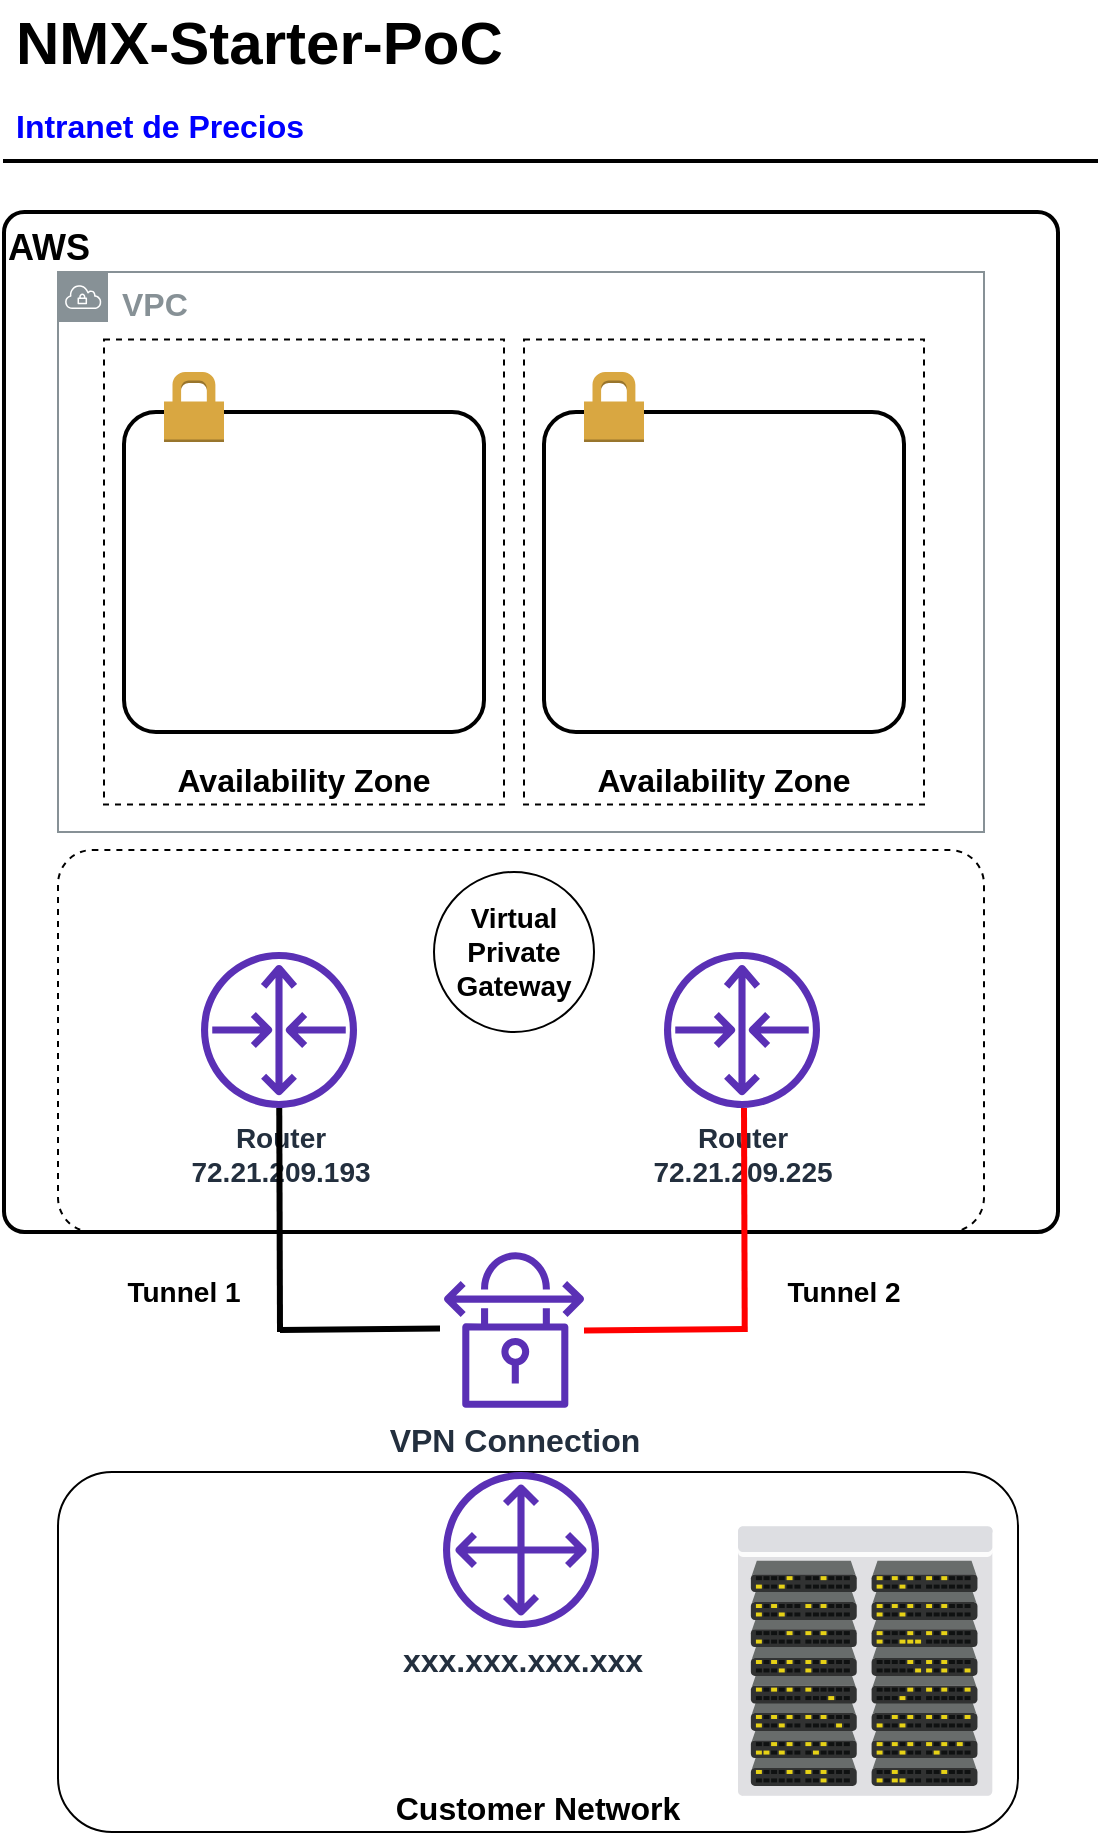 <mxfile version="13.5.7" type="device"><diagram id="Ht1M8jgEwFfnCIfOTk4-" name="Page-1"><mxGraphModel dx="1422" dy="822" grid="1" gridSize="10" guides="1" tooltips="1" connect="1" arrows="1" fold="1" page="1" pageScale="1" pageWidth="1400" pageHeight="2000" math="0" shadow="0"><root><mxCell id="0"/><mxCell id="1" parent="0"/><mxCell id="3jy3yB1aXVWg1WfaucLL-14" value="" style="rounded=1;whiteSpace=wrap;html=1;dashed=1;fillColor=none;arcSize=9;" parent="1" vertex="1"><mxGeometry x="80" y="489" width="463" height="191" as="geometry"/></mxCell><mxCell id="3jy3yB1aXVWg1WfaucLL-30" value="AWS" style="rounded=1;arcSize=2;fillColor=none;gradientColor=none;strokeWidth=2;fontStyle=1;verticalAlign=top;align=left;fontSize=18;" parent="1" vertex="1"><mxGeometry x="53" y="170" width="527" height="510" as="geometry"/></mxCell><mxCell id="-QjtrjUzRDEMRZ5MF8oH-47" value="NMX-Starter-PoC" style="text;html=1;resizable=0;points=[];autosize=1;align=left;verticalAlign=top;spacingTop=-4;fontSize=30;fontStyle=1" parent="1" vertex="1"><mxGeometry x="56.5" y="64.5" width="260" height="40" as="geometry"/></mxCell><mxCell id="-QjtrjUzRDEMRZ5MF8oH-48" value="Intranet de Precios" style="text;html=1;resizable=0;points=[];autosize=1;align=left;verticalAlign=top;spacingTop=-4;fontSize=16;fontColor=#0000FF;fontStyle=1" parent="1" vertex="1"><mxGeometry x="56.5" y="114.5" width="160" height="20" as="geometry"/></mxCell><mxCell id="SCVMTBWpLvtzJIhz15lM-1" value="" style="line;strokeWidth=2;html=1;fontSize=14;" parent="1" vertex="1"><mxGeometry x="52.5" y="139.5" width="547.5" height="10" as="geometry"/></mxCell><mxCell id="3jy3yB1aXVWg1WfaucLL-1" value="&lt;font style=&quot;font-size: 16px&quot;&gt;&lt;b&gt;VPC&lt;/b&gt;&lt;/font&gt;" style="outlineConnect=0;gradientColor=none;html=1;whiteSpace=wrap;fontSize=12;fontStyle=0;shape=mxgraph.aws4.group;grIcon=mxgraph.aws4.group_vpc;strokeColor=#879196;fillColor=none;verticalAlign=top;align=left;spacingLeft=30;fontColor=#879196;dashed=0;" parent="1" vertex="1"><mxGeometry x="80" y="200" width="463" height="280" as="geometry"/></mxCell><mxCell id="3jy3yB1aXVWg1WfaucLL-3" value="" style="rounded=1;arcSize=10;dashed=0;fillColor=none;gradientColor=none;strokeWidth=2;" parent="1" vertex="1"><mxGeometry x="113" y="270" width="180" height="160" as="geometry"/></mxCell><mxCell id="3jy3yB1aXVWg1WfaucLL-4" value="" style="dashed=0;html=1;shape=mxgraph.aws3.permissions;fillColor=#D9A741;gradientColor=none;dashed=0;" parent="1" vertex="1"><mxGeometry x="133" y="250" width="30" height="35" as="geometry"/></mxCell><mxCell id="3jy3yB1aXVWg1WfaucLL-7" value="&lt;b&gt;&lt;font style=&quot;font-size: 16px&quot;&gt;Availability Zone&lt;/font&gt;&lt;/b&gt;" style="rounded=0;whiteSpace=wrap;html=1;fillColor=none;dashed=1;verticalAlign=bottom;" parent="1" vertex="1"><mxGeometry x="103" y="233.75" width="200" height="232.5" as="geometry"/></mxCell><mxCell id="3jy3yB1aXVWg1WfaucLL-8" value="" style="rounded=1;arcSize=10;dashed=0;fillColor=none;gradientColor=none;strokeWidth=2;" parent="1" vertex="1"><mxGeometry x="323" y="270" width="180" height="160" as="geometry"/></mxCell><mxCell id="3jy3yB1aXVWg1WfaucLL-9" value="" style="dashed=0;html=1;shape=mxgraph.aws3.permissions;fillColor=#D9A741;gradientColor=none;dashed=0;" parent="1" vertex="1"><mxGeometry x="343" y="250" width="30" height="35" as="geometry"/></mxCell><mxCell id="3jy3yB1aXVWg1WfaucLL-10" value="&lt;b style=&quot;font-size: 16px;&quot;&gt;Availability Zone&lt;/b&gt;" style="rounded=0;whiteSpace=wrap;html=1;fillColor=none;dashed=1;verticalAlign=bottom;fontSize=16;" parent="1" vertex="1"><mxGeometry x="313" y="233.75" width="200" height="232.5" as="geometry"/></mxCell><mxCell id="3jy3yB1aXVWg1WfaucLL-11" value="&lt;b style=&quot;font-size: 14px&quot;&gt;Router&lt;br&gt;72.21.209.193&lt;br&gt;&lt;/b&gt;" style="outlineConnect=0;fontColor=#232F3E;gradientColor=none;fillColor=#5A30B5;strokeColor=none;dashed=0;verticalLabelPosition=bottom;verticalAlign=top;align=center;html=1;fontSize=12;fontStyle=0;aspect=fixed;pointerEvents=1;shape=mxgraph.aws4.router;" parent="1" vertex="1"><mxGeometry x="151.5" y="540" width="78" height="78" as="geometry"/></mxCell><mxCell id="3jy3yB1aXVWg1WfaucLL-12" value="&lt;b style=&quot;font-size: 14px&quot;&gt;Router&lt;br&gt;72.21.209.225&lt;br&gt;&lt;/b&gt;" style="outlineConnect=0;fontColor=#232F3E;gradientColor=none;fillColor=#5A30B5;strokeColor=none;dashed=0;verticalLabelPosition=bottom;verticalAlign=top;align=center;html=1;fontSize=12;fontStyle=0;aspect=fixed;pointerEvents=1;shape=mxgraph.aws4.router;" parent="1" vertex="1"><mxGeometry x="383" y="540" width="78" height="78" as="geometry"/></mxCell><mxCell id="3jy3yB1aXVWg1WfaucLL-15" value="&lt;b style=&quot;font-size: 14px;&quot;&gt;Virtual Private Gateway&lt;/b&gt;" style="ellipse;whiteSpace=wrap;html=1;aspect=fixed;fillColor=none;fontSize=14;" parent="1" vertex="1"><mxGeometry x="268" y="500" width="80" height="80" as="geometry"/></mxCell><mxCell id="3jy3yB1aXVWg1WfaucLL-19" value="" style="endArrow=none;html=1;strokeWidth=3;" parent="1" target="3jy3yB1aXVWg1WfaucLL-11" edge="1"><mxGeometry width="50" height="50" relative="1" as="geometry"><mxPoint x="191" y="730" as="sourcePoint"/><mxPoint x="683" y="650" as="targetPoint"/></mxGeometry></mxCell><mxCell id="3jy3yB1aXVWg1WfaucLL-22" value="&lt;font style=&quot;font-size: 16px&quot;&gt;&lt;b&gt;VPN Connection&lt;/b&gt;&lt;/font&gt;" style="outlineConnect=0;fontColor=#232F3E;gradientColor=none;fillColor=#5A30B5;strokeColor=none;dashed=0;verticalLabelPosition=bottom;verticalAlign=top;align=center;html=1;fontSize=12;fontStyle=0;aspect=fixed;pointerEvents=1;shape=mxgraph.aws4.vpn_connection;" parent="1" vertex="1"><mxGeometry x="273" y="690" width="70" height="78" as="geometry"/></mxCell><mxCell id="3jy3yB1aXVWg1WfaucLL-23" value="" style="endArrow=none;html=1;strokeWidth=3;" parent="1" edge="1"><mxGeometry width="50" height="50" relative="1" as="geometry"><mxPoint x="191" y="729" as="sourcePoint"/><mxPoint x="271" y="728.304" as="targetPoint"/></mxGeometry></mxCell><mxCell id="3jy3yB1aXVWg1WfaucLL-28" value="" style="endArrow=none;html=1;strokeWidth=3;strokeColor=#FF0000;" parent="1" edge="1"><mxGeometry width="50" height="50" relative="1" as="geometry"><mxPoint x="343" y="729.2" as="sourcePoint"/><mxPoint x="423" y="728.504" as="targetPoint"/></mxGeometry></mxCell><mxCell id="3jy3yB1aXVWg1WfaucLL-29" value="" style="endArrow=none;html=1;strokeWidth=3;strokeColor=#FF0000;" parent="1" edge="1"><mxGeometry width="50" height="50" relative="1" as="geometry"><mxPoint x="423.37" y="730" as="sourcePoint"/><mxPoint x="422.999" y="618" as="targetPoint"/></mxGeometry></mxCell><mxCell id="3jy3yB1aXVWg1WfaucLL-31" value="&lt;font style=&quot;font-size: 14px;&quot;&gt;Tunnel 1&lt;/font&gt;" style="text;html=1;strokeColor=none;fillColor=none;align=center;verticalAlign=middle;whiteSpace=wrap;rounded=0;fontSize=14;fontStyle=1" parent="1" vertex="1"><mxGeometry x="103" y="700" width="80" height="20" as="geometry"/></mxCell><mxCell id="3jy3yB1aXVWg1WfaucLL-34" value="&lt;font style=&quot;font-size: 14px&quot;&gt;Tunnel 2&lt;/font&gt;" style="text;html=1;strokeColor=none;fillColor=none;align=center;verticalAlign=middle;whiteSpace=wrap;rounded=0;fontSize=14;fontStyle=1" parent="1" vertex="1"><mxGeometry x="433" y="700" width="80" height="20" as="geometry"/></mxCell><mxCell id="3jy3yB1aXVWg1WfaucLL-36" value="&lt;b&gt;&lt;font style=&quot;font-size: 16px&quot;&gt;Customer Network&lt;/font&gt;&lt;/b&gt;" style="rounded=1;whiteSpace=wrap;html=1;fillColor=none;fontSize=14;align=center;verticalAlign=bottom;" parent="1" vertex="1"><mxGeometry x="80" y="800" width="480" height="180" as="geometry"/></mxCell><mxCell id="3jy3yB1aXVWg1WfaucLL-37" value="&lt;b&gt;&lt;font style=&quot;font-size: 16px&quot;&gt;xxx.xxx.xxx.xxx&lt;/font&gt;&lt;/b&gt;" style="outlineConnect=0;fontColor=#232F3E;gradientColor=none;fillColor=#5A30B5;strokeColor=none;dashed=0;verticalLabelPosition=bottom;verticalAlign=top;align=center;html=1;fontSize=12;fontStyle=0;aspect=fixed;pointerEvents=1;shape=mxgraph.aws4.customer_gateway;" parent="1" vertex="1"><mxGeometry x="272.5" y="800" width="78" height="78" as="geometry"/></mxCell><mxCell id="3jy3yB1aXVWg1WfaucLL-38" value="" style="verticalLabelPosition=bottom;aspect=fixed;html=1;verticalAlign=top;strokeColor=none;align=center;outlineConnect=0;shape=mxgraph.citrix.datacenter;fillColor=none;fontSize=16;" parent="1" vertex="1"><mxGeometry x="420" y="827" width="127.5" height="135" as="geometry"/></mxCell></root></mxGraphModel></diagram></mxfile>